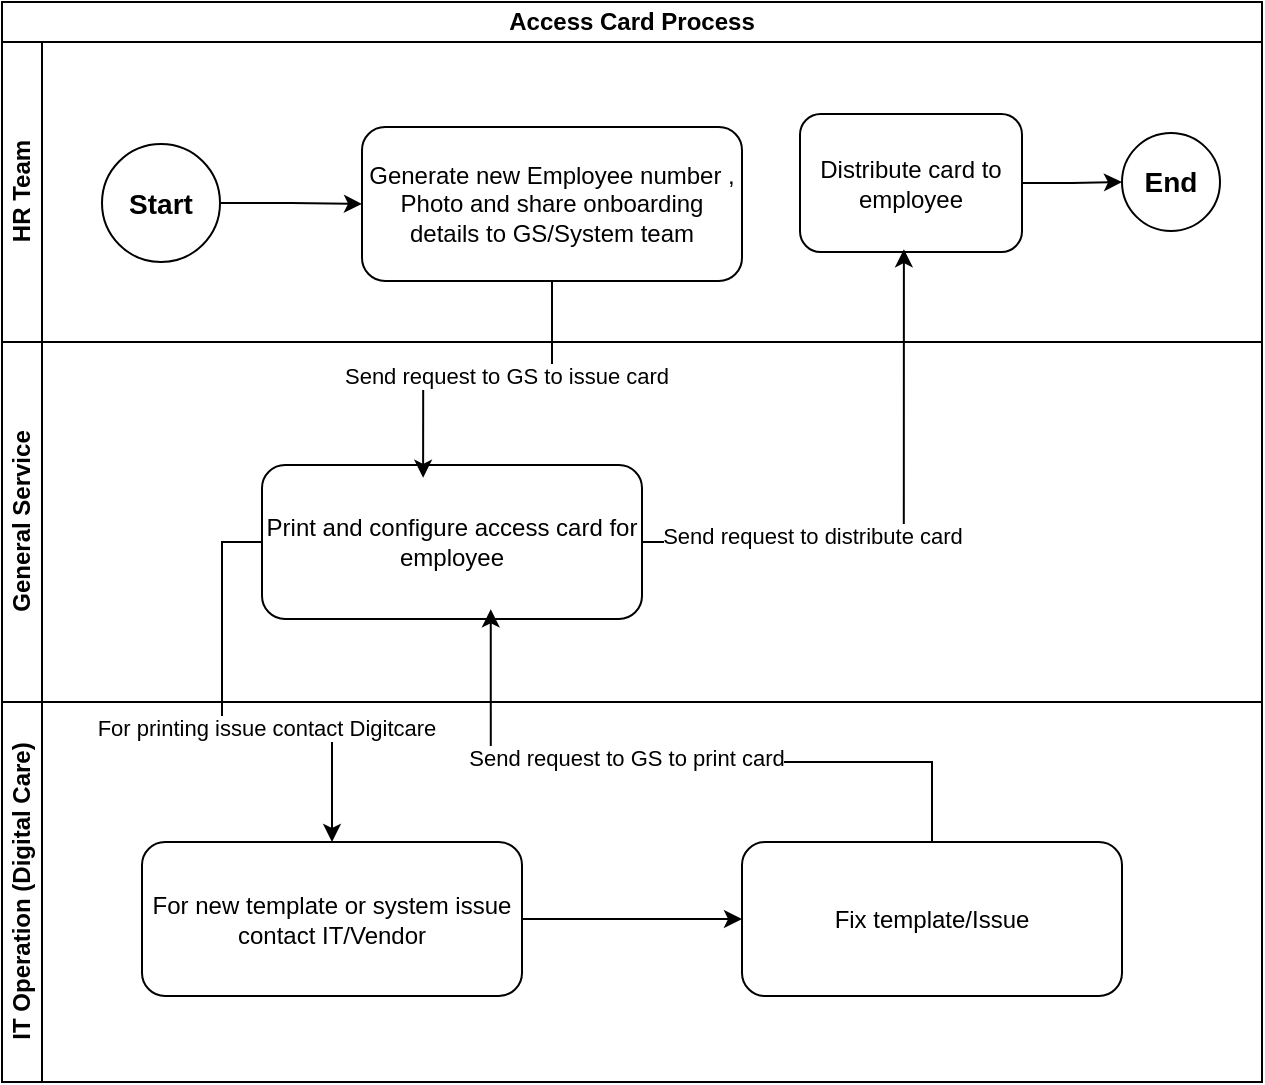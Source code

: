 <mxfile version="23.1.2" type="github">
  <diagram name="Page-1" id="sbP5_V08ZOYP8vuolDrE">
    <mxGraphModel dx="1130" dy="644" grid="1" gridSize="10" guides="1" tooltips="1" connect="1" arrows="1" fold="1" page="1" pageScale="1" pageWidth="850" pageHeight="1100" math="0" shadow="0">
      <root>
        <mxCell id="0" />
        <mxCell id="1" parent="0" />
        <mxCell id="kXOKThaD8OFcsbgmw0kT-2" value="Access Card Process" style="swimlane;html=1;childLayout=stackLayout;resizeParent=1;resizeParentMax=0;horizontal=1;startSize=20;horizontalStack=0;whiteSpace=wrap;" vertex="1" parent="1">
          <mxGeometry x="70" y="200" width="630" height="540" as="geometry" />
        </mxCell>
        <mxCell id="kXOKThaD8OFcsbgmw0kT-3" value="HR Team" style="swimlane;html=1;startSize=20;horizontal=0;" vertex="1" parent="kXOKThaD8OFcsbgmw0kT-2">
          <mxGeometry y="20" width="630" height="150" as="geometry" />
        </mxCell>
        <mxCell id="kXOKThaD8OFcsbgmw0kT-8" value="" style="edgeStyle=orthogonalEdgeStyle;rounded=0;orthogonalLoop=1;jettySize=auto;html=1;entryX=0;entryY=0.5;entryDx=0;entryDy=0;" edge="1" parent="kXOKThaD8OFcsbgmw0kT-3" source="kXOKThaD8OFcsbgmw0kT-6" target="kXOKThaD8OFcsbgmw0kT-9">
          <mxGeometry relative="1" as="geometry">
            <mxPoint x="193" y="75.0" as="targetPoint" />
          </mxGeometry>
        </mxCell>
        <mxCell id="kXOKThaD8OFcsbgmw0kT-6" value="&lt;b&gt;&lt;font style=&quot;font-size: 14px;&quot;&gt;Start&lt;/font&gt;&lt;/b&gt;" style="ellipse;whiteSpace=wrap;html=1;aspect=fixed;" vertex="1" parent="kXOKThaD8OFcsbgmw0kT-3">
          <mxGeometry x="50" y="51" width="59" height="59" as="geometry" />
        </mxCell>
        <mxCell id="kXOKThaD8OFcsbgmw0kT-9" value="Generate new Employee number , Photo and share onboarding details to GS/System team" style="rounded=1;whiteSpace=wrap;html=1;" vertex="1" parent="kXOKThaD8OFcsbgmw0kT-3">
          <mxGeometry x="180" y="42.5" width="190" height="77" as="geometry" />
        </mxCell>
        <mxCell id="kXOKThaD8OFcsbgmw0kT-24" value="" style="edgeStyle=orthogonalEdgeStyle;rounded=0;orthogonalLoop=1;jettySize=auto;html=1;" edge="1" parent="kXOKThaD8OFcsbgmw0kT-3" source="kXOKThaD8OFcsbgmw0kT-11" target="kXOKThaD8OFcsbgmw0kT-23">
          <mxGeometry relative="1" as="geometry" />
        </mxCell>
        <mxCell id="kXOKThaD8OFcsbgmw0kT-11" value="Distribute card to employee" style="rounded=1;whiteSpace=wrap;html=1;" vertex="1" parent="kXOKThaD8OFcsbgmw0kT-3">
          <mxGeometry x="399" y="36" width="111" height="69" as="geometry" />
        </mxCell>
        <mxCell id="kXOKThaD8OFcsbgmw0kT-23" value="&lt;b&gt;&lt;font style=&quot;font-size: 14px;&quot;&gt;End&lt;/font&gt;&lt;/b&gt;" style="ellipse;whiteSpace=wrap;html=1;aspect=fixed;" vertex="1" parent="kXOKThaD8OFcsbgmw0kT-3">
          <mxGeometry x="560" y="45.5" width="49" height="49" as="geometry" />
        </mxCell>
        <mxCell id="kXOKThaD8OFcsbgmw0kT-4" value="General Service" style="swimlane;html=1;startSize=20;horizontal=0;" vertex="1" parent="kXOKThaD8OFcsbgmw0kT-2">
          <mxGeometry y="170" width="630" height="180" as="geometry" />
        </mxCell>
        <mxCell id="kXOKThaD8OFcsbgmw0kT-10" value="Print and configure access card for employee" style="rounded=1;whiteSpace=wrap;html=1;" vertex="1" parent="kXOKThaD8OFcsbgmw0kT-4">
          <mxGeometry x="130" y="61.5" width="190" height="77" as="geometry" />
        </mxCell>
        <mxCell id="kXOKThaD8OFcsbgmw0kT-5" value="IT Operation (Digital Care)" style="swimlane;html=1;startSize=20;horizontal=0;" vertex="1" parent="kXOKThaD8OFcsbgmw0kT-2">
          <mxGeometry y="350" width="630" height="190" as="geometry" />
        </mxCell>
        <mxCell id="kXOKThaD8OFcsbgmw0kT-18" value="" style="edgeStyle=orthogonalEdgeStyle;rounded=0;orthogonalLoop=1;jettySize=auto;html=1;" edge="1" parent="kXOKThaD8OFcsbgmw0kT-5" source="kXOKThaD8OFcsbgmw0kT-16" target="kXOKThaD8OFcsbgmw0kT-17">
          <mxGeometry relative="1" as="geometry" />
        </mxCell>
        <mxCell id="kXOKThaD8OFcsbgmw0kT-16" value="For new template or system issue contact IT/Vendor" style="rounded=1;whiteSpace=wrap;html=1;" vertex="1" parent="kXOKThaD8OFcsbgmw0kT-5">
          <mxGeometry x="70" y="70" width="190" height="77" as="geometry" />
        </mxCell>
        <mxCell id="kXOKThaD8OFcsbgmw0kT-17" value="Fix template/Issue" style="rounded=1;whiteSpace=wrap;html=1;" vertex="1" parent="kXOKThaD8OFcsbgmw0kT-5">
          <mxGeometry x="370" y="70" width="190" height="77" as="geometry" />
        </mxCell>
        <mxCell id="kXOKThaD8OFcsbgmw0kT-13" style="edgeStyle=orthogonalEdgeStyle;rounded=0;orthogonalLoop=1;jettySize=auto;html=1;entryX=0.424;entryY=0.083;entryDx=0;entryDy=0;entryPerimeter=0;" edge="1" parent="kXOKThaD8OFcsbgmw0kT-2" source="kXOKThaD8OFcsbgmw0kT-9" target="kXOKThaD8OFcsbgmw0kT-10">
          <mxGeometry relative="1" as="geometry" />
        </mxCell>
        <mxCell id="kXOKThaD8OFcsbgmw0kT-14" value="Send request to GS to issue card" style="edgeLabel;html=1;align=center;verticalAlign=middle;resizable=0;points=[];" vertex="1" connectable="0" parent="kXOKThaD8OFcsbgmw0kT-13">
          <mxGeometry x="-0.145" y="1" relative="1" as="geometry">
            <mxPoint as="offset" />
          </mxGeometry>
        </mxCell>
        <mxCell id="kXOKThaD8OFcsbgmw0kT-19" style="edgeStyle=orthogonalEdgeStyle;rounded=0;orthogonalLoop=1;jettySize=auto;html=1;entryX=0.602;entryY=0.937;entryDx=0;entryDy=0;entryPerimeter=0;" edge="1" parent="kXOKThaD8OFcsbgmw0kT-2" source="kXOKThaD8OFcsbgmw0kT-17" target="kXOKThaD8OFcsbgmw0kT-10">
          <mxGeometry relative="1" as="geometry">
            <Array as="points">
              <mxPoint x="465" y="380" />
              <mxPoint x="244" y="380" />
            </Array>
          </mxGeometry>
        </mxCell>
        <mxCell id="kXOKThaD8OFcsbgmw0kT-20" value="Send request to GS to print card" style="edgeLabel;html=1;align=center;verticalAlign=middle;resizable=0;points=[];" vertex="1" connectable="0" parent="kXOKThaD8OFcsbgmw0kT-19">
          <mxGeometry x="0.149" y="-2" relative="1" as="geometry">
            <mxPoint as="offset" />
          </mxGeometry>
        </mxCell>
        <mxCell id="kXOKThaD8OFcsbgmw0kT-21" style="edgeStyle=orthogonalEdgeStyle;rounded=0;orthogonalLoop=1;jettySize=auto;html=1;entryX=0.5;entryY=0;entryDx=0;entryDy=0;" edge="1" parent="kXOKThaD8OFcsbgmw0kT-2" source="kXOKThaD8OFcsbgmw0kT-10" target="kXOKThaD8OFcsbgmw0kT-16">
          <mxGeometry relative="1" as="geometry">
            <Array as="points">
              <mxPoint x="110" y="270" />
              <mxPoint x="110" y="364" />
              <mxPoint x="165" y="364" />
            </Array>
          </mxGeometry>
        </mxCell>
        <mxCell id="kXOKThaD8OFcsbgmw0kT-22" value="For printing issue contact Digitcare" style="edgeLabel;html=1;align=center;verticalAlign=middle;resizable=0;points=[];" vertex="1" connectable="0" parent="kXOKThaD8OFcsbgmw0kT-21">
          <mxGeometry x="0.21" y="1" relative="1" as="geometry">
            <mxPoint as="offset" />
          </mxGeometry>
        </mxCell>
        <mxCell id="kXOKThaD8OFcsbgmw0kT-12" style="edgeStyle=orthogonalEdgeStyle;rounded=0;orthogonalLoop=1;jettySize=auto;html=1;entryX=0.468;entryY=0.98;entryDx=0;entryDy=0;entryPerimeter=0;" edge="1" parent="kXOKThaD8OFcsbgmw0kT-2" source="kXOKThaD8OFcsbgmw0kT-10" target="kXOKThaD8OFcsbgmw0kT-11">
          <mxGeometry relative="1" as="geometry">
            <mxPoint x="530" y="150.0" as="targetPoint" />
          </mxGeometry>
        </mxCell>
        <mxCell id="kXOKThaD8OFcsbgmw0kT-15" value="Send request to distribute card" style="edgeLabel;html=1;align=center;verticalAlign=middle;resizable=0;points=[];" vertex="1" connectable="0" parent="kXOKThaD8OFcsbgmw0kT-12">
          <mxGeometry x="-0.386" y="3" relative="1" as="geometry">
            <mxPoint as="offset" />
          </mxGeometry>
        </mxCell>
      </root>
    </mxGraphModel>
  </diagram>
</mxfile>
